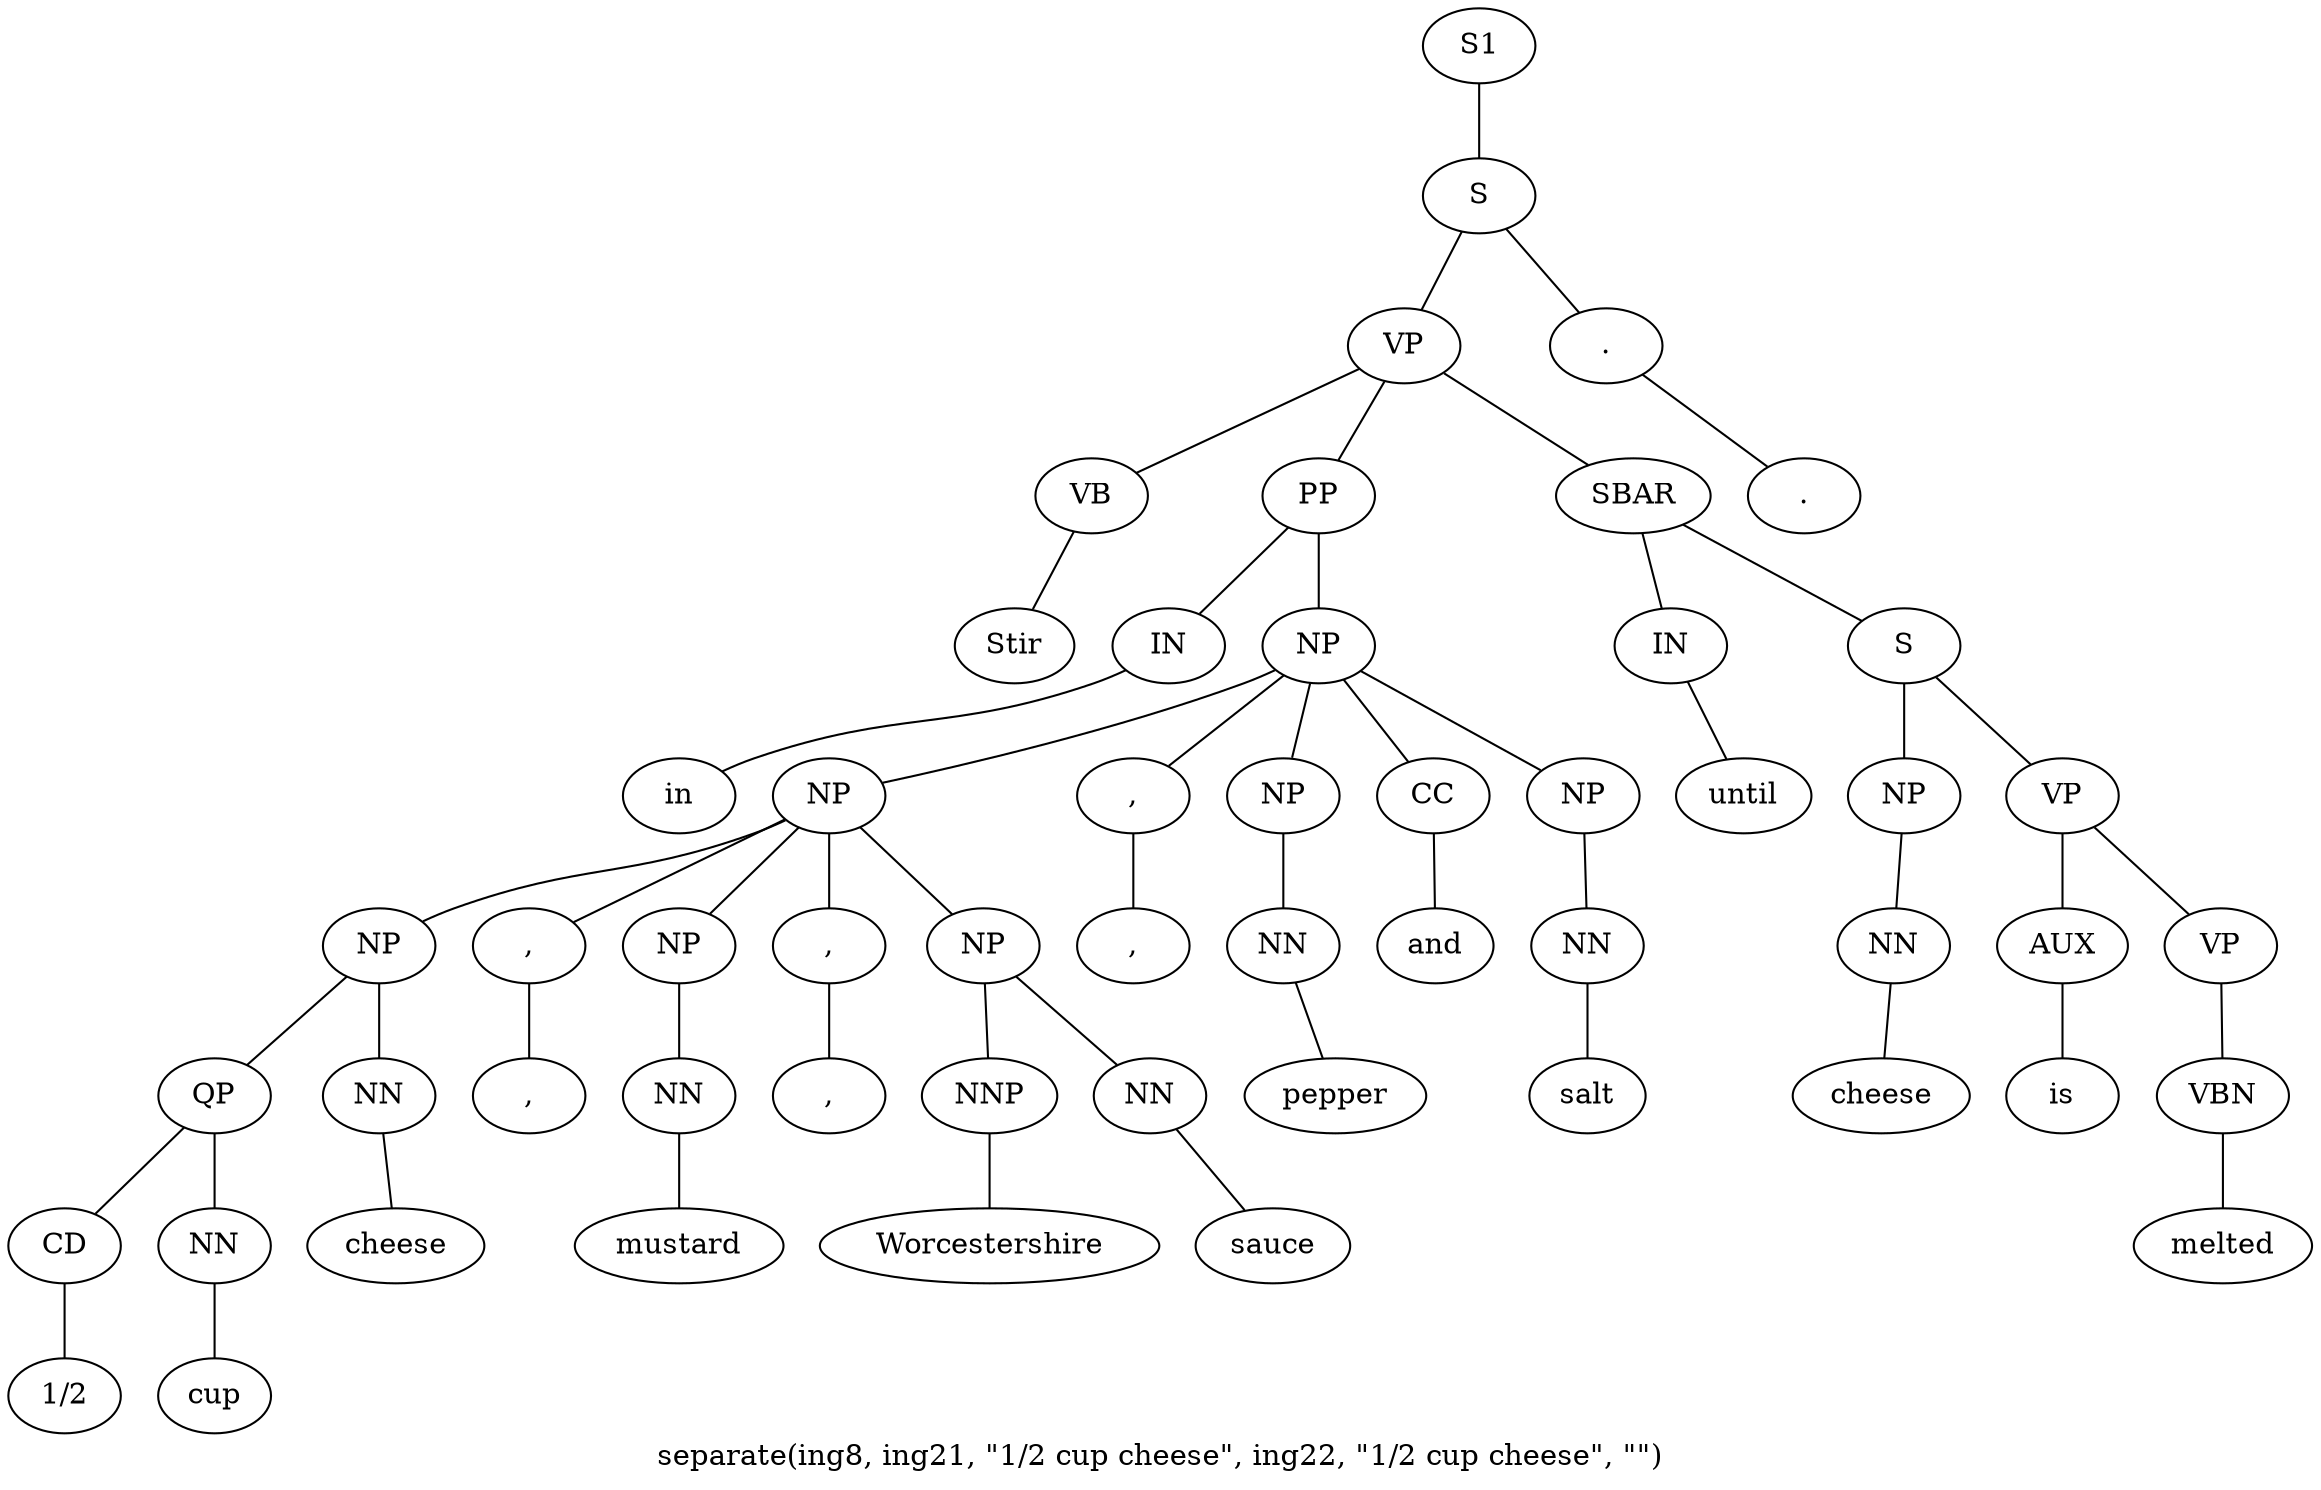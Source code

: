 graph SyntaxGraph {
	label = "separate(ing8, ing21, \"1/2 cup cheese\", ing22, \"1/2 cup cheese\", \"\")";
	Node0 [label="S1"];
	Node1 [label="S"];
	Node2 [label="VP"];
	Node3 [label="VB"];
	Node4 [label="Stir"];
	Node5 [label="PP"];
	Node6 [label="IN"];
	Node7 [label="in"];
	Node8 [label="NP"];
	Node9 [label="NP"];
	Node10 [label="NP"];
	Node11 [label="QP"];
	Node12 [label="CD"];
	Node13 [label="1/2"];
	Node14 [label="NN"];
	Node15 [label="cup"];
	Node16 [label="NN"];
	Node17 [label="cheese"];
	Node18 [label=","];
	Node19 [label=","];
	Node20 [label="NP"];
	Node21 [label="NN"];
	Node22 [label="mustard"];
	Node23 [label=","];
	Node24 [label=","];
	Node25 [label="NP"];
	Node26 [label="NNP"];
	Node27 [label="Worcestershire"];
	Node28 [label="NN"];
	Node29 [label="sauce"];
	Node30 [label=","];
	Node31 [label=","];
	Node32 [label="NP"];
	Node33 [label="NN"];
	Node34 [label="pepper"];
	Node35 [label="CC"];
	Node36 [label="and"];
	Node37 [label="NP"];
	Node38 [label="NN"];
	Node39 [label="salt"];
	Node40 [label="SBAR"];
	Node41 [label="IN"];
	Node42 [label="until"];
	Node43 [label="S"];
	Node44 [label="NP"];
	Node45 [label="NN"];
	Node46 [label="cheese"];
	Node47 [label="VP"];
	Node48 [label="AUX"];
	Node49 [label="is"];
	Node50 [label="VP"];
	Node51 [label="VBN"];
	Node52 [label="melted"];
	Node53 [label="."];
	Node54 [label="."];

	Node0 -- Node1;
	Node1 -- Node2;
	Node1 -- Node53;
	Node2 -- Node3;
	Node2 -- Node5;
	Node2 -- Node40;
	Node3 -- Node4;
	Node5 -- Node6;
	Node5 -- Node8;
	Node6 -- Node7;
	Node8 -- Node9;
	Node8 -- Node30;
	Node8 -- Node32;
	Node8 -- Node35;
	Node8 -- Node37;
	Node9 -- Node10;
	Node9 -- Node18;
	Node9 -- Node20;
	Node9 -- Node23;
	Node9 -- Node25;
	Node10 -- Node11;
	Node10 -- Node16;
	Node11 -- Node12;
	Node11 -- Node14;
	Node12 -- Node13;
	Node14 -- Node15;
	Node16 -- Node17;
	Node18 -- Node19;
	Node20 -- Node21;
	Node21 -- Node22;
	Node23 -- Node24;
	Node25 -- Node26;
	Node25 -- Node28;
	Node26 -- Node27;
	Node28 -- Node29;
	Node30 -- Node31;
	Node32 -- Node33;
	Node33 -- Node34;
	Node35 -- Node36;
	Node37 -- Node38;
	Node38 -- Node39;
	Node40 -- Node41;
	Node40 -- Node43;
	Node41 -- Node42;
	Node43 -- Node44;
	Node43 -- Node47;
	Node44 -- Node45;
	Node45 -- Node46;
	Node47 -- Node48;
	Node47 -- Node50;
	Node48 -- Node49;
	Node50 -- Node51;
	Node51 -- Node52;
	Node53 -- Node54;
}